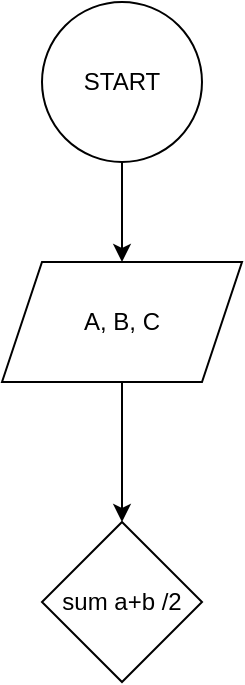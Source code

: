 <mxfile version="22.0.2" type="github">
  <diagram name="Page-1" id="dupmiteCSw0VlSraGn7n">
    <mxGraphModel dx="984" dy="661" grid="1" gridSize="10" guides="1" tooltips="1" connect="1" arrows="1" fold="1" page="1" pageScale="1" pageWidth="850" pageHeight="1100" math="0" shadow="0">
      <root>
        <mxCell id="0" />
        <mxCell id="1" parent="0" />
        <mxCell id="8vLML9S93yB9wI66CGz1-3" style="edgeStyle=orthogonalEdgeStyle;rounded=0;orthogonalLoop=1;jettySize=auto;html=1;" edge="1" parent="1" source="8vLML9S93yB9wI66CGz1-1" target="8vLML9S93yB9wI66CGz1-2">
          <mxGeometry relative="1" as="geometry" />
        </mxCell>
        <mxCell id="8vLML9S93yB9wI66CGz1-1" value="START" style="ellipse;whiteSpace=wrap;html=1;aspect=fixed;" vertex="1" parent="1">
          <mxGeometry x="385" width="80" height="80" as="geometry" />
        </mxCell>
        <mxCell id="8vLML9S93yB9wI66CGz1-5" value="" style="edgeStyle=orthogonalEdgeStyle;rounded=0;orthogonalLoop=1;jettySize=auto;html=1;" edge="1" parent="1" source="8vLML9S93yB9wI66CGz1-2" target="8vLML9S93yB9wI66CGz1-4">
          <mxGeometry relative="1" as="geometry" />
        </mxCell>
        <mxCell id="8vLML9S93yB9wI66CGz1-2" value="A, B, C" style="shape=parallelogram;perimeter=parallelogramPerimeter;whiteSpace=wrap;html=1;fixedSize=1;" vertex="1" parent="1">
          <mxGeometry x="365" y="130" width="120" height="60" as="geometry" />
        </mxCell>
        <mxCell id="8vLML9S93yB9wI66CGz1-4" value="sum a+b /2" style="rhombus;whiteSpace=wrap;html=1;" vertex="1" parent="1">
          <mxGeometry x="385" y="260" width="80" height="80" as="geometry" />
        </mxCell>
      </root>
    </mxGraphModel>
  </diagram>
</mxfile>

